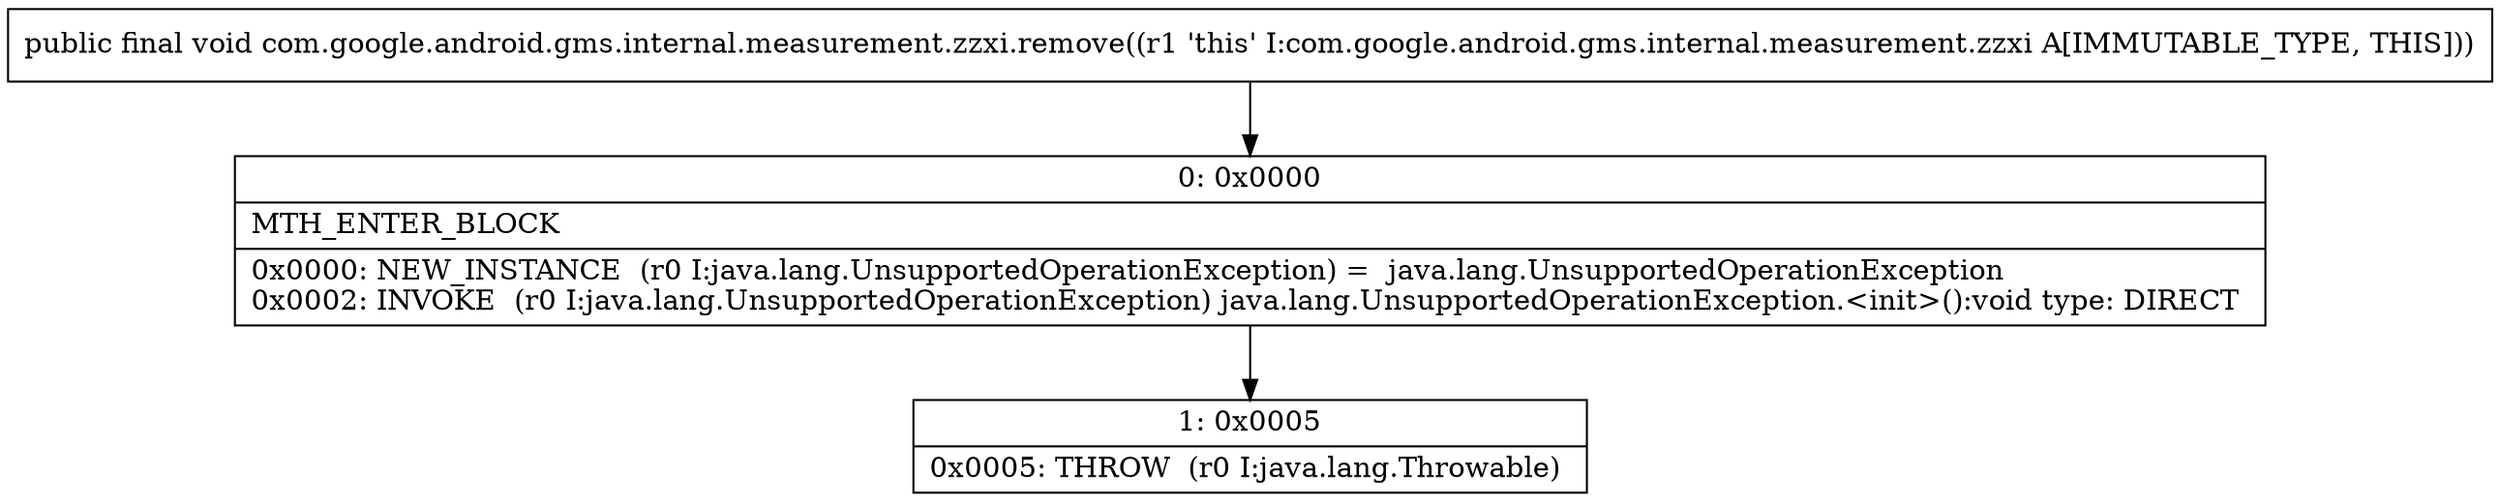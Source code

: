 digraph "CFG forcom.google.android.gms.internal.measurement.zzxi.remove()V" {
Node_0 [shape=record,label="{0\:\ 0x0000|MTH_ENTER_BLOCK\l|0x0000: NEW_INSTANCE  (r0 I:java.lang.UnsupportedOperationException) =  java.lang.UnsupportedOperationException \l0x0002: INVOKE  (r0 I:java.lang.UnsupportedOperationException) java.lang.UnsupportedOperationException.\<init\>():void type: DIRECT \l}"];
Node_1 [shape=record,label="{1\:\ 0x0005|0x0005: THROW  (r0 I:java.lang.Throwable) \l}"];
MethodNode[shape=record,label="{public final void com.google.android.gms.internal.measurement.zzxi.remove((r1 'this' I:com.google.android.gms.internal.measurement.zzxi A[IMMUTABLE_TYPE, THIS])) }"];
MethodNode -> Node_0;
Node_0 -> Node_1;
}

